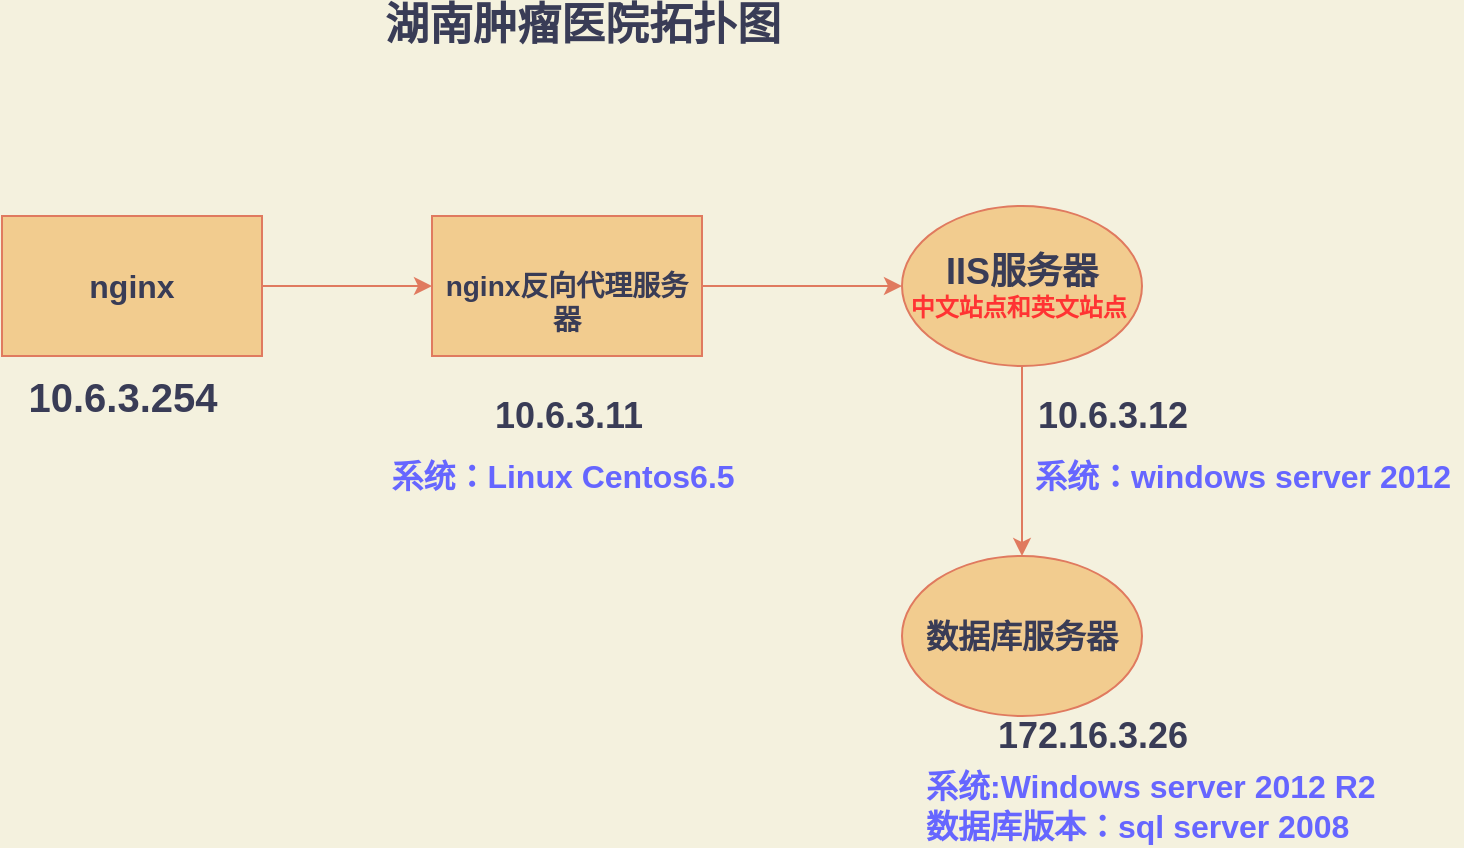<mxfile version="13.10.4" type="github">
  <diagram id="E8z1k-vm5E1WFmw-MKpO" name="Page-1">
    <mxGraphModel dx="942" dy="643" grid="1" gridSize="10" guides="1" tooltips="1" connect="1" arrows="1" fold="1" page="1" pageScale="1" pageWidth="827" pageHeight="1169" background="#F4F1DE" math="0" shadow="0">
      <root>
        <mxCell id="0" />
        <mxCell id="1" parent="0" />
        <mxCell id="dUvSYYcUi-CKXWrl7Qq8-7" value="" style="edgeStyle=orthogonalEdgeStyle;rounded=0;orthogonalLoop=1;jettySize=auto;html=1;labelBackgroundColor=#F4F1DE;strokeColor=#E07A5F;fontColor=#393C56;" parent="1" source="dUvSYYcUi-CKXWrl7Qq8-1" target="dUvSYYcUi-CKXWrl7Qq8-6" edge="1">
          <mxGeometry relative="1" as="geometry" />
        </mxCell>
        <mxCell id="dUvSYYcUi-CKXWrl7Qq8-1" value="&lt;b&gt;&lt;font style=&quot;font-size: 16px&quot;&gt;nginx&lt;/font&gt;&lt;/b&gt;" style="rounded=0;whiteSpace=wrap;html=1;align=center;fillColor=#F2CC8F;strokeColor=#E07A5F;fontColor=#393C56;" parent="1" vertex="1">
          <mxGeometry x="100" y="125" width="130" height="70" as="geometry" />
        </mxCell>
        <mxCell id="dUvSYYcUi-CKXWrl7Qq8-4" value="&lt;font size=&quot;1&quot;&gt;&lt;b style=&quot;font-size: 20px&quot;&gt;10.6.3.254&lt;/b&gt;&lt;/font&gt;" style="text;html=1;align=center;verticalAlign=middle;resizable=0;points=[];autosize=1;fontColor=#393C56;" parent="1" vertex="1">
          <mxGeometry x="105" y="205" width="110" height="20" as="geometry" />
        </mxCell>
        <mxCell id="dUvSYYcUi-CKXWrl7Qq8-10" value="" style="edgeStyle=orthogonalEdgeStyle;rounded=0;orthogonalLoop=1;jettySize=auto;html=1;labelBackgroundColor=#F4F1DE;strokeColor=#E07A5F;fontColor=#393C56;" parent="1" source="dUvSYYcUi-CKXWrl7Qq8-6" target="dUvSYYcUi-CKXWrl7Qq8-9" edge="1">
          <mxGeometry relative="1" as="geometry" />
        </mxCell>
        <mxCell id="dUvSYYcUi-CKXWrl7Qq8-6" value="&lt;b style=&quot;font-size: 14px&quot;&gt;&lt;br&gt;nginx反向代理服务器&lt;/b&gt;" style="whiteSpace=wrap;html=1;rounded=0;fillColor=#F2CC8F;strokeColor=#E07A5F;fontColor=#393C56;" parent="1" vertex="1">
          <mxGeometry x="315" y="125" width="135" height="70" as="geometry" />
        </mxCell>
        <mxCell id="dUvSYYcUi-CKXWrl7Qq8-8" value="&lt;b&gt;&lt;font style=&quot;font-size: 18px&quot;&gt;10.6.3.11&lt;/font&gt;&lt;/b&gt;" style="text;html=1;align=center;verticalAlign=middle;resizable=0;points=[];autosize=1;fontColor=#393C56;" parent="1" vertex="1">
          <mxGeometry x="337.5" y="215" width="90" height="20" as="geometry" />
        </mxCell>
        <mxCell id="dUvSYYcUi-CKXWrl7Qq8-12" value="" style="edgeStyle=orthogonalEdgeStyle;rounded=0;orthogonalLoop=1;jettySize=auto;html=1;labelBackgroundColor=#F4F1DE;strokeColor=#E07A5F;fontColor=#393C56;" parent="1" source="dUvSYYcUi-CKXWrl7Qq8-9" target="dUvSYYcUi-CKXWrl7Qq8-11" edge="1">
          <mxGeometry relative="1" as="geometry" />
        </mxCell>
        <mxCell id="dUvSYYcUi-CKXWrl7Qq8-9" value="&lt;b&gt;&lt;font style=&quot;font-size: 18px&quot;&gt;IIS服务器&lt;/font&gt;&lt;/b&gt;&lt;br&gt;&lt;b&gt;&lt;font color=&quot;#ff3333&quot;&gt;中文站点和英文站点&lt;/font&gt;&lt;/b&gt;&amp;nbsp;" style="ellipse;whiteSpace=wrap;html=1;rounded=0;fillColor=#F2CC8F;strokeColor=#E07A5F;fontColor=#393C56;" parent="1" vertex="1">
          <mxGeometry x="550" y="120" width="120" height="80" as="geometry" />
        </mxCell>
        <mxCell id="dUvSYYcUi-CKXWrl7Qq8-11" value="&lt;b&gt;&lt;font style=&quot;font-size: 16px&quot;&gt;数据库服务器&lt;/font&gt;&lt;/b&gt;" style="ellipse;whiteSpace=wrap;html=1;rounded=0;fillColor=#F2CC8F;strokeColor=#E07A5F;fontColor=#393C56;" parent="1" vertex="1">
          <mxGeometry x="550" y="295" width="120" height="80" as="geometry" />
        </mxCell>
        <mxCell id="dUvSYYcUi-CKXWrl7Qq8-13" value="&lt;b&gt;&lt;font style=&quot;font-size: 18px&quot;&gt;10.6.3.12&lt;/font&gt;&lt;/b&gt;" style="text;html=1;align=center;verticalAlign=middle;resizable=0;points=[];autosize=1;fontColor=#393C56;" parent="1" vertex="1">
          <mxGeometry x="610" y="215" width="90" height="20" as="geometry" />
        </mxCell>
        <mxCell id="dUvSYYcUi-CKXWrl7Qq8-14" value="&lt;b&gt;&lt;font style=&quot;font-size: 18px&quot;&gt;172.16.3.26&lt;/font&gt;&lt;/b&gt;" style="text;html=1;align=center;verticalAlign=middle;resizable=0;points=[];autosize=1;fontColor=#393C56;" parent="1" vertex="1">
          <mxGeometry x="590" y="375" width="110" height="20" as="geometry" />
        </mxCell>
        <mxCell id="dUvSYYcUi-CKXWrl7Qq8-16" value="&lt;b&gt;&lt;font style=&quot;font-size: 16px&quot; color=&quot;#6666ff&quot;&gt;系统：Linux Centos6.5&lt;/font&gt;&lt;/b&gt;" style="text;html=1;align=center;verticalAlign=middle;resizable=0;points=[];autosize=1;fontColor=#393C56;" parent="1" vertex="1">
          <mxGeometry x="285" y="245" width="190" height="20" as="geometry" />
        </mxCell>
        <mxCell id="dUvSYYcUi-CKXWrl7Qq8-17" value="&lt;b style=&quot;font-size: 16px&quot;&gt;&lt;font color=&quot;#6666ff&quot;&gt;系统:Windows server 2012 R2&lt;br&gt;数据库版本：sql server 2008&lt;/font&gt;&lt;/b&gt;" style="text;html=1;align=left;verticalAlign=middle;resizable=0;points=[];autosize=1;fontColor=#393C56;" parent="1" vertex="1">
          <mxGeometry x="560" y="400" width="240" height="40" as="geometry" />
        </mxCell>
        <mxCell id="dUvSYYcUi-CKXWrl7Qq8-18" value="&lt;b&gt;&lt;font style=&quot;font-size: 16px&quot; color=&quot;#6666ff&quot;&gt;系统：windows server 2012&lt;/font&gt;&lt;/b&gt;" style="text;html=1;align=center;verticalAlign=middle;resizable=0;points=[];autosize=1;fontColor=#393C56;" parent="1" vertex="1">
          <mxGeometry x="610" y="245" width="220" height="20" as="geometry" />
        </mxCell>
        <mxCell id="dUvSYYcUi-CKXWrl7Qq8-19" value="&lt;b&gt;&lt;font style=&quot;font-size: 22px&quot;&gt;湖南肿瘤医院拓扑图&lt;/font&gt;&lt;/b&gt;" style="text;html=1;align=center;verticalAlign=middle;resizable=0;points=[];autosize=1;fontColor=#393C56;" parent="1" vertex="1">
          <mxGeometry x="285" y="20" width="210" height="20" as="geometry" />
        </mxCell>
      </root>
    </mxGraphModel>
  </diagram>
</mxfile>
